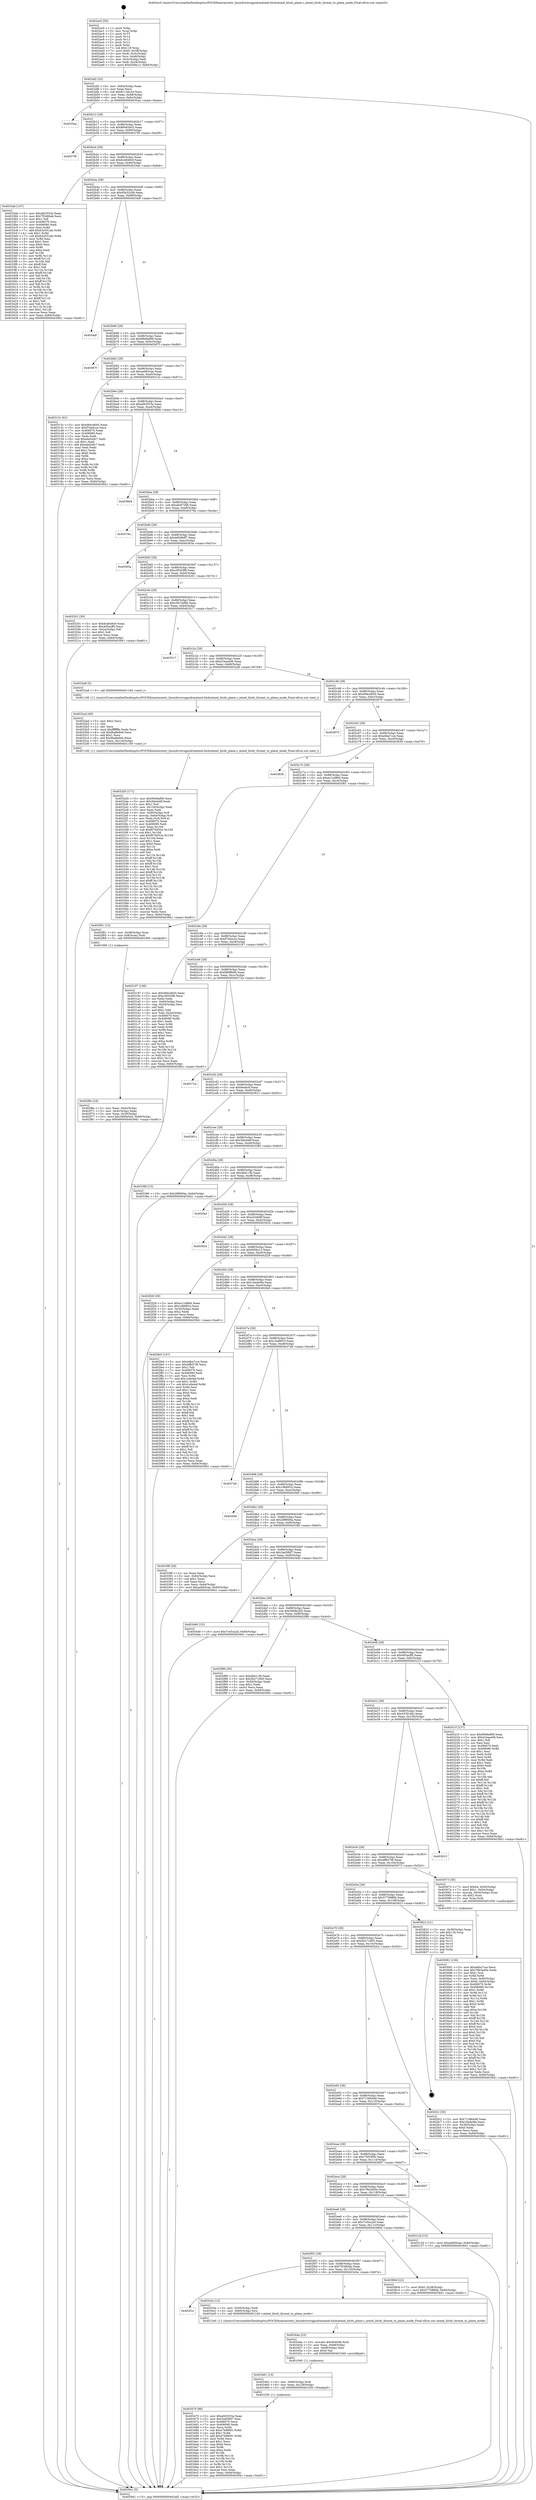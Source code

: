 digraph "0x402ac0" {
  label = "0x402ac0 (/mnt/c/Users/mathe/Desktop/tcc/POCII/binaries/extr_linuxdriversgpudrmatmel-hlcdcatmel_hlcdc_plane.c_atmel_hlcdc_format_to_plane_mode_Final-ollvm.out::main(0))"
  labelloc = "t"
  node[shape=record]

  Entry [label="",width=0.3,height=0.3,shape=circle,fillcolor=black,style=filled]
  "0x402af2" [label="{
     0x402af2 [32]\l
     | [instrs]\l
     &nbsp;&nbsp;0x402af2 \<+6\>: mov -0x84(%rbp),%eax\l
     &nbsp;&nbsp;0x402af8 \<+2\>: mov %eax,%ecx\l
     &nbsp;&nbsp;0x402afa \<+6\>: sub $0x8113dc20,%ecx\l
     &nbsp;&nbsp;0x402b00 \<+6\>: mov %eax,-0x88(%rbp)\l
     &nbsp;&nbsp;0x402b06 \<+6\>: mov %ecx,-0x8c(%rbp)\l
     &nbsp;&nbsp;0x402b0c \<+6\>: je 00000000004035aa \<main+0xaea\>\l
  }"]
  "0x4035aa" [label="{
     0x4035aa\l
  }", style=dashed]
  "0x402b12" [label="{
     0x402b12 [28]\l
     | [instrs]\l
     &nbsp;&nbsp;0x402b12 \<+5\>: jmp 0000000000402b17 \<main+0x57\>\l
     &nbsp;&nbsp;0x402b17 \<+6\>: mov -0x88(%rbp),%eax\l
     &nbsp;&nbsp;0x402b1d \<+5\>: sub $0x860626c5,%eax\l
     &nbsp;&nbsp;0x402b22 \<+6\>: mov %eax,-0x90(%rbp)\l
     &nbsp;&nbsp;0x402b28 \<+6\>: je 00000000004037f9 \<main+0xd39\>\l
  }"]
  Exit [label="",width=0.3,height=0.3,shape=circle,fillcolor=black,style=filled,peripheries=2]
  "0x4037f9" [label="{
     0x4037f9\l
  }", style=dashed]
  "0x402b2e" [label="{
     0x402b2e [28]\l
     | [instrs]\l
     &nbsp;&nbsp;0x402b2e \<+5\>: jmp 0000000000402b33 \<main+0x73\>\l
     &nbsp;&nbsp;0x402b33 \<+6\>: mov -0x88(%rbp),%eax\l
     &nbsp;&nbsp;0x402b39 \<+5\>: sub $0x8cd049c9,%eax\l
     &nbsp;&nbsp;0x402b3e \<+6\>: mov %eax,-0x94(%rbp)\l
     &nbsp;&nbsp;0x402b44 \<+6\>: je 00000000004033ab \<main+0x8eb\>\l
  }"]
  "0x403470" [label="{
     0x403470 [96]\l
     | [instrs]\l
     &nbsp;&nbsp;0x403470 \<+5\>: mov $0xaf43553a,%eax\l
     &nbsp;&nbsp;0x403475 \<+5\>: mov $0x3ad5f6f7,%esi\l
     &nbsp;&nbsp;0x40347a \<+7\>: mov 0x406070,%ecx\l
     &nbsp;&nbsp;0x403481 \<+7\>: mov 0x406080,%edx\l
     &nbsp;&nbsp;0x403488 \<+3\>: mov %ecx,%r8d\l
     &nbsp;&nbsp;0x40348b \<+7\>: sub $0xe7b890f1,%r8d\l
     &nbsp;&nbsp;0x403492 \<+4\>: sub $0x1,%r8d\l
     &nbsp;&nbsp;0x403496 \<+7\>: add $0xe7b890f1,%r8d\l
     &nbsp;&nbsp;0x40349d \<+4\>: imul %r8d,%ecx\l
     &nbsp;&nbsp;0x4034a1 \<+3\>: and $0x1,%ecx\l
     &nbsp;&nbsp;0x4034a4 \<+3\>: cmp $0x0,%ecx\l
     &nbsp;&nbsp;0x4034a7 \<+4\>: sete %r9b\l
     &nbsp;&nbsp;0x4034ab \<+3\>: cmp $0xa,%edx\l
     &nbsp;&nbsp;0x4034ae \<+4\>: setl %r10b\l
     &nbsp;&nbsp;0x4034b2 \<+3\>: mov %r9b,%r11b\l
     &nbsp;&nbsp;0x4034b5 \<+3\>: and %r10b,%r11b\l
     &nbsp;&nbsp;0x4034b8 \<+3\>: xor %r10b,%r9b\l
     &nbsp;&nbsp;0x4034bb \<+3\>: or %r9b,%r11b\l
     &nbsp;&nbsp;0x4034be \<+4\>: test $0x1,%r11b\l
     &nbsp;&nbsp;0x4034c2 \<+3\>: cmovne %esi,%eax\l
     &nbsp;&nbsp;0x4034c5 \<+6\>: mov %eax,-0x84(%rbp)\l
     &nbsp;&nbsp;0x4034cb \<+5\>: jmp 0000000000403941 \<main+0xe81\>\l
  }"]
  "0x4033ab" [label="{
     0x4033ab [147]\l
     | [instrs]\l
     &nbsp;&nbsp;0x4033ab \<+5\>: mov $0xaf43553a,%eax\l
     &nbsp;&nbsp;0x4033b0 \<+5\>: mov $0x7f2480ab,%ecx\l
     &nbsp;&nbsp;0x4033b5 \<+2\>: mov $0x1,%dl\l
     &nbsp;&nbsp;0x4033b7 \<+7\>: mov 0x406070,%esi\l
     &nbsp;&nbsp;0x4033be \<+7\>: mov 0x406080,%edi\l
     &nbsp;&nbsp;0x4033c5 \<+3\>: mov %esi,%r8d\l
     &nbsp;&nbsp;0x4033c8 \<+7\>: add $0xb3e551ab,%r8d\l
     &nbsp;&nbsp;0x4033cf \<+4\>: sub $0x1,%r8d\l
     &nbsp;&nbsp;0x4033d3 \<+7\>: sub $0xb3e551ab,%r8d\l
     &nbsp;&nbsp;0x4033da \<+4\>: imul %r8d,%esi\l
     &nbsp;&nbsp;0x4033de \<+3\>: and $0x1,%esi\l
     &nbsp;&nbsp;0x4033e1 \<+3\>: cmp $0x0,%esi\l
     &nbsp;&nbsp;0x4033e4 \<+4\>: sete %r9b\l
     &nbsp;&nbsp;0x4033e8 \<+3\>: cmp $0xa,%edi\l
     &nbsp;&nbsp;0x4033eb \<+4\>: setl %r10b\l
     &nbsp;&nbsp;0x4033ef \<+3\>: mov %r9b,%r11b\l
     &nbsp;&nbsp;0x4033f2 \<+4\>: xor $0xff,%r11b\l
     &nbsp;&nbsp;0x4033f6 \<+3\>: mov %r10b,%bl\l
     &nbsp;&nbsp;0x4033f9 \<+3\>: xor $0xff,%bl\l
     &nbsp;&nbsp;0x4033fc \<+3\>: xor $0x1,%dl\l
     &nbsp;&nbsp;0x4033ff \<+3\>: mov %r11b,%r14b\l
     &nbsp;&nbsp;0x403402 \<+4\>: and $0xff,%r14b\l
     &nbsp;&nbsp;0x403406 \<+3\>: and %dl,%r9b\l
     &nbsp;&nbsp;0x403409 \<+3\>: mov %bl,%r15b\l
     &nbsp;&nbsp;0x40340c \<+4\>: and $0xff,%r15b\l
     &nbsp;&nbsp;0x403410 \<+3\>: and %dl,%r10b\l
     &nbsp;&nbsp;0x403413 \<+3\>: or %r9b,%r14b\l
     &nbsp;&nbsp;0x403416 \<+3\>: or %r10b,%r15b\l
     &nbsp;&nbsp;0x403419 \<+3\>: xor %r15b,%r14b\l
     &nbsp;&nbsp;0x40341c \<+3\>: or %bl,%r11b\l
     &nbsp;&nbsp;0x40341f \<+4\>: xor $0xff,%r11b\l
     &nbsp;&nbsp;0x403423 \<+3\>: or $0x1,%dl\l
     &nbsp;&nbsp;0x403426 \<+3\>: and %dl,%r11b\l
     &nbsp;&nbsp;0x403429 \<+3\>: or %r11b,%r14b\l
     &nbsp;&nbsp;0x40342c \<+4\>: test $0x1,%r14b\l
     &nbsp;&nbsp;0x403430 \<+3\>: cmovne %ecx,%eax\l
     &nbsp;&nbsp;0x403433 \<+6\>: mov %eax,-0x84(%rbp)\l
     &nbsp;&nbsp;0x403439 \<+5\>: jmp 0000000000403941 \<main+0xe81\>\l
  }"]
  "0x402b4a" [label="{
     0x402b4a [28]\l
     | [instrs]\l
     &nbsp;&nbsp;0x402b4a \<+5\>: jmp 0000000000402b4f \<main+0x8f\>\l
     &nbsp;&nbsp;0x402b4f \<+6\>: mov -0x88(%rbp),%eax\l
     &nbsp;&nbsp;0x402b55 \<+5\>: sub $0x93b32c48,%eax\l
     &nbsp;&nbsp;0x402b5a \<+6\>: mov %eax,-0x98(%rbp)\l
     &nbsp;&nbsp;0x402b60 \<+6\>: je 00000000004034df \<main+0xa1f\>\l
  }"]
  "0x403461" [label="{
     0x403461 [15]\l
     | [instrs]\l
     &nbsp;&nbsp;0x403461 \<+4\>: mov -0x60(%rbp),%rdi\l
     &nbsp;&nbsp;0x403465 \<+6\>: mov %eax,-0x128(%rbp)\l
     &nbsp;&nbsp;0x40346b \<+5\>: call 0000000000401030 \<free@plt\>\l
     | [calls]\l
     &nbsp;&nbsp;0x401030 \{1\} (unknown)\l
  }"]
  "0x4034df" [label="{
     0x4034df\l
  }", style=dashed]
  "0x402b66" [label="{
     0x402b66 [28]\l
     | [instrs]\l
     &nbsp;&nbsp;0x402b66 \<+5\>: jmp 0000000000402b6b \<main+0xab\>\l
     &nbsp;&nbsp;0x402b6b \<+6\>: mov -0x88(%rbp),%eax\l
     &nbsp;&nbsp;0x402b71 \<+5\>: sub $0x9949af06,%eax\l
     &nbsp;&nbsp;0x402b76 \<+6\>: mov %eax,-0x9c(%rbp)\l
     &nbsp;&nbsp;0x402b7c \<+6\>: je 000000000040387f \<main+0xdbf\>\l
  }"]
  "0x40344a" [label="{
     0x40344a [23]\l
     | [instrs]\l
     &nbsp;&nbsp;0x40344a \<+10\>: movabs $0x4040d6,%rdi\l
     &nbsp;&nbsp;0x403454 \<+3\>: mov %eax,-0x68(%rbp)\l
     &nbsp;&nbsp;0x403457 \<+3\>: mov -0x68(%rbp),%esi\l
     &nbsp;&nbsp;0x40345a \<+2\>: mov $0x0,%al\l
     &nbsp;&nbsp;0x40345c \<+5\>: call 0000000000401040 \<printf@plt\>\l
     | [calls]\l
     &nbsp;&nbsp;0x401040 \{1\} (unknown)\l
  }"]
  "0x40387f" [label="{
     0x40387f\l
  }", style=dashed]
  "0x402b82" [label="{
     0x402b82 [28]\l
     | [instrs]\l
     &nbsp;&nbsp;0x402b82 \<+5\>: jmp 0000000000402b87 \<main+0xc7\>\l
     &nbsp;&nbsp;0x402b87 \<+6\>: mov -0x88(%rbp),%eax\l
     &nbsp;&nbsp;0x402b8d \<+5\>: sub $0xae683cae,%eax\l
     &nbsp;&nbsp;0x402b92 \<+6\>: mov %eax,-0xa0(%rbp)\l
     &nbsp;&nbsp;0x402b98 \<+6\>: je 000000000040313c \<main+0x67c\>\l
  }"]
  "0x402f1e" [label="{
     0x402f1e\l
  }", style=dashed]
  "0x40313c" [label="{
     0x40313c [91]\l
     | [instrs]\l
     &nbsp;&nbsp;0x40313c \<+5\>: mov $0xd94cd645,%eax\l
     &nbsp;&nbsp;0x403141 \<+5\>: mov $0xf7eb4cce,%ecx\l
     &nbsp;&nbsp;0x403146 \<+7\>: mov 0x406070,%edx\l
     &nbsp;&nbsp;0x40314d \<+7\>: mov 0x406080,%esi\l
     &nbsp;&nbsp;0x403154 \<+2\>: mov %edx,%edi\l
     &nbsp;&nbsp;0x403156 \<+6\>: sub $0xebd2efc7,%edi\l
     &nbsp;&nbsp;0x40315c \<+3\>: sub $0x1,%edi\l
     &nbsp;&nbsp;0x40315f \<+6\>: add $0xebd2efc7,%edi\l
     &nbsp;&nbsp;0x403165 \<+3\>: imul %edi,%edx\l
     &nbsp;&nbsp;0x403168 \<+3\>: and $0x1,%edx\l
     &nbsp;&nbsp;0x40316b \<+3\>: cmp $0x0,%edx\l
     &nbsp;&nbsp;0x40316e \<+4\>: sete %r8b\l
     &nbsp;&nbsp;0x403172 \<+3\>: cmp $0xa,%esi\l
     &nbsp;&nbsp;0x403175 \<+4\>: setl %r9b\l
     &nbsp;&nbsp;0x403179 \<+3\>: mov %r8b,%r10b\l
     &nbsp;&nbsp;0x40317c \<+3\>: and %r9b,%r10b\l
     &nbsp;&nbsp;0x40317f \<+3\>: xor %r9b,%r8b\l
     &nbsp;&nbsp;0x403182 \<+3\>: or %r8b,%r10b\l
     &nbsp;&nbsp;0x403185 \<+4\>: test $0x1,%r10b\l
     &nbsp;&nbsp;0x403189 \<+3\>: cmovne %ecx,%eax\l
     &nbsp;&nbsp;0x40318c \<+6\>: mov %eax,-0x84(%rbp)\l
     &nbsp;&nbsp;0x403192 \<+5\>: jmp 0000000000403941 \<main+0xe81\>\l
  }"]
  "0x402b9e" [label="{
     0x402b9e [28]\l
     | [instrs]\l
     &nbsp;&nbsp;0x402b9e \<+5\>: jmp 0000000000402ba3 \<main+0xe3\>\l
     &nbsp;&nbsp;0x402ba3 \<+6\>: mov -0x88(%rbp),%eax\l
     &nbsp;&nbsp;0x402ba9 \<+5\>: sub $0xaf43553a,%eax\l
     &nbsp;&nbsp;0x402bae \<+6\>: mov %eax,-0xa4(%rbp)\l
     &nbsp;&nbsp;0x402bb4 \<+6\>: je 00000000004038d4 \<main+0xe14\>\l
  }"]
  "0x40343e" [label="{
     0x40343e [12]\l
     | [instrs]\l
     &nbsp;&nbsp;0x40343e \<+3\>: mov -0x50(%rbp),%edi\l
     &nbsp;&nbsp;0x403441 \<+4\>: mov -0x60(%rbp),%rsi\l
     &nbsp;&nbsp;0x403445 \<+5\>: call 0000000000401240 \<atmel_hlcdc_format_to_plane_mode\>\l
     | [calls]\l
     &nbsp;&nbsp;0x401240 \{1\} (/mnt/c/Users/mathe/Desktop/tcc/POCII/binaries/extr_linuxdriversgpudrmatmel-hlcdcatmel_hlcdc_plane.c_atmel_hlcdc_format_to_plane_mode_Final-ollvm.out::atmel_hlcdc_format_to_plane_mode)\l
  }"]
  "0x4038d4" [label="{
     0x4038d4\l
  }", style=dashed]
  "0x402bba" [label="{
     0x402bba [28]\l
     | [instrs]\l
     &nbsp;&nbsp;0x402bba \<+5\>: jmp 0000000000402bbf \<main+0xff\>\l
     &nbsp;&nbsp;0x402bbf \<+6\>: mov -0x88(%rbp),%eax\l
     &nbsp;&nbsp;0x402bc5 \<+5\>: sub $0xafc87268,%eax\l
     &nbsp;&nbsp;0x402bca \<+6\>: mov %eax,-0xa8(%rbp)\l
     &nbsp;&nbsp;0x402bd0 \<+6\>: je 000000000040379a \<main+0xcda\>\l
  }"]
  "0x402f02" [label="{
     0x402f02 [28]\l
     | [instrs]\l
     &nbsp;&nbsp;0x402f02 \<+5\>: jmp 0000000000402f07 \<main+0x447\>\l
     &nbsp;&nbsp;0x402f07 \<+6\>: mov -0x88(%rbp),%eax\l
     &nbsp;&nbsp;0x402f0d \<+5\>: sub $0x7f2480ab,%eax\l
     &nbsp;&nbsp;0x402f12 \<+6\>: mov %eax,-0x120(%rbp)\l
     &nbsp;&nbsp;0x402f18 \<+6\>: je 000000000040343e \<main+0x97e\>\l
  }"]
  "0x40379a" [label="{
     0x40379a\l
  }", style=dashed]
  "0x402bd6" [label="{
     0x402bd6 [28]\l
     | [instrs]\l
     &nbsp;&nbsp;0x402bd6 \<+5\>: jmp 0000000000402bdb \<main+0x11b\>\l
     &nbsp;&nbsp;0x402bdb \<+6\>: mov -0x88(%rbp),%eax\l
     &nbsp;&nbsp;0x402be1 \<+5\>: sub $0xb6008df7,%eax\l
     &nbsp;&nbsp;0x402be6 \<+6\>: mov %eax,-0xac(%rbp)\l
     &nbsp;&nbsp;0x402bec \<+6\>: je 000000000040363a \<main+0xb7a\>\l
  }"]
  "0x40380d" [label="{
     0x40380d [22]\l
     | [instrs]\l
     &nbsp;&nbsp;0x40380d \<+7\>: movl $0x0,-0x38(%rbp)\l
     &nbsp;&nbsp;0x403814 \<+10\>: movl $0x5770880b,-0x84(%rbp)\l
     &nbsp;&nbsp;0x40381e \<+5\>: jmp 0000000000403941 \<main+0xe81\>\l
  }"]
  "0x40363a" [label="{
     0x40363a\l
  }", style=dashed]
  "0x402bf2" [label="{
     0x402bf2 [28]\l
     | [instrs]\l
     &nbsp;&nbsp;0x402bf2 \<+5\>: jmp 0000000000402bf7 \<main+0x137\>\l
     &nbsp;&nbsp;0x402bf7 \<+6\>: mov -0x88(%rbp),%eax\l
     &nbsp;&nbsp;0x402bfd \<+5\>: sub $0xc0f203f8,%eax\l
     &nbsp;&nbsp;0x402c02 \<+6\>: mov %eax,-0xb0(%rbp)\l
     &nbsp;&nbsp;0x402c08 \<+6\>: je 0000000000403201 \<main+0x741\>\l
  }"]
  "0x4032d5" [label="{
     0x4032d5 [171]\l
     | [instrs]\l
     &nbsp;&nbsp;0x4032d5 \<+5\>: mov $0x9949af06,%ecx\l
     &nbsp;&nbsp;0x4032da \<+5\>: mov $0x3bb446f,%edx\l
     &nbsp;&nbsp;0x4032df \<+3\>: mov $0x1,%sil\l
     &nbsp;&nbsp;0x4032e2 \<+6\>: mov -0x124(%rbp),%edi\l
     &nbsp;&nbsp;0x4032e8 \<+3\>: imul %eax,%edi\l
     &nbsp;&nbsp;0x4032eb \<+4\>: mov -0x60(%rbp),%r8\l
     &nbsp;&nbsp;0x4032ef \<+4\>: movslq -0x64(%rbp),%r9\l
     &nbsp;&nbsp;0x4032f3 \<+4\>: mov %edi,(%r8,%r9,4)\l
     &nbsp;&nbsp;0x4032f7 \<+7\>: mov 0x406070,%eax\l
     &nbsp;&nbsp;0x4032fe \<+7\>: mov 0x406080,%edi\l
     &nbsp;&nbsp;0x403305 \<+3\>: mov %eax,%r10d\l
     &nbsp;&nbsp;0x403308 \<+7\>: sub $0xf076452e,%r10d\l
     &nbsp;&nbsp;0x40330f \<+4\>: sub $0x1,%r10d\l
     &nbsp;&nbsp;0x403313 \<+7\>: add $0xf076452e,%r10d\l
     &nbsp;&nbsp;0x40331a \<+4\>: imul %r10d,%eax\l
     &nbsp;&nbsp;0x40331e \<+3\>: and $0x1,%eax\l
     &nbsp;&nbsp;0x403321 \<+3\>: cmp $0x0,%eax\l
     &nbsp;&nbsp;0x403324 \<+4\>: sete %r11b\l
     &nbsp;&nbsp;0x403328 \<+3\>: cmp $0xa,%edi\l
     &nbsp;&nbsp;0x40332b \<+3\>: setl %bl\l
     &nbsp;&nbsp;0x40332e \<+3\>: mov %r11b,%r14b\l
     &nbsp;&nbsp;0x403331 \<+4\>: xor $0xff,%r14b\l
     &nbsp;&nbsp;0x403335 \<+3\>: mov %bl,%r15b\l
     &nbsp;&nbsp;0x403338 \<+4\>: xor $0xff,%r15b\l
     &nbsp;&nbsp;0x40333c \<+4\>: xor $0x1,%sil\l
     &nbsp;&nbsp;0x403340 \<+3\>: mov %r14b,%r12b\l
     &nbsp;&nbsp;0x403343 \<+4\>: and $0xff,%r12b\l
     &nbsp;&nbsp;0x403347 \<+3\>: and %sil,%r11b\l
     &nbsp;&nbsp;0x40334a \<+3\>: mov %r15b,%r13b\l
     &nbsp;&nbsp;0x40334d \<+4\>: and $0xff,%r13b\l
     &nbsp;&nbsp;0x403351 \<+3\>: and %sil,%bl\l
     &nbsp;&nbsp;0x403354 \<+3\>: or %r11b,%r12b\l
     &nbsp;&nbsp;0x403357 \<+3\>: or %bl,%r13b\l
     &nbsp;&nbsp;0x40335a \<+3\>: xor %r13b,%r12b\l
     &nbsp;&nbsp;0x40335d \<+3\>: or %r15b,%r14b\l
     &nbsp;&nbsp;0x403360 \<+4\>: xor $0xff,%r14b\l
     &nbsp;&nbsp;0x403364 \<+4\>: or $0x1,%sil\l
     &nbsp;&nbsp;0x403368 \<+3\>: and %sil,%r14b\l
     &nbsp;&nbsp;0x40336b \<+3\>: or %r14b,%r12b\l
     &nbsp;&nbsp;0x40336e \<+4\>: test $0x1,%r12b\l
     &nbsp;&nbsp;0x403372 \<+3\>: cmovne %edx,%ecx\l
     &nbsp;&nbsp;0x403375 \<+6\>: mov %ecx,-0x84(%rbp)\l
     &nbsp;&nbsp;0x40337b \<+5\>: jmp 0000000000403941 \<main+0xe81\>\l
  }"]
  "0x403201" [label="{
     0x403201 [30]\l
     | [instrs]\l
     &nbsp;&nbsp;0x403201 \<+5\>: mov $0x8cd049c9,%eax\l
     &nbsp;&nbsp;0x403206 \<+5\>: mov $0x405acff5,%ecx\l
     &nbsp;&nbsp;0x40320b \<+3\>: mov -0x2a(%rbp),%dl\l
     &nbsp;&nbsp;0x40320e \<+3\>: test $0x1,%dl\l
     &nbsp;&nbsp;0x403211 \<+3\>: cmovne %ecx,%eax\l
     &nbsp;&nbsp;0x403214 \<+6\>: mov %eax,-0x84(%rbp)\l
     &nbsp;&nbsp;0x40321a \<+5\>: jmp 0000000000403941 \<main+0xe81\>\l
  }"]
  "0x402c0e" [label="{
     0x402c0e [28]\l
     | [instrs]\l
     &nbsp;&nbsp;0x402c0e \<+5\>: jmp 0000000000402c13 \<main+0x153\>\l
     &nbsp;&nbsp;0x402c13 \<+6\>: mov -0x88(%rbp),%eax\l
     &nbsp;&nbsp;0x402c19 \<+5\>: sub $0xc5b7dd6b,%eax\l
     &nbsp;&nbsp;0x402c1e \<+6\>: mov %eax,-0xb4(%rbp)\l
     &nbsp;&nbsp;0x402c24 \<+6\>: je 0000000000403517 \<main+0xa57\>\l
  }"]
  "0x4032ad" [label="{
     0x4032ad [40]\l
     | [instrs]\l
     &nbsp;&nbsp;0x4032ad \<+5\>: mov $0x2,%ecx\l
     &nbsp;&nbsp;0x4032b2 \<+1\>: cltd\l
     &nbsp;&nbsp;0x4032b3 \<+2\>: idiv %ecx\l
     &nbsp;&nbsp;0x4032b5 \<+6\>: imul $0xfffffffe,%edx,%ecx\l
     &nbsp;&nbsp;0x4032bb \<+6\>: sub $0xfba8e846,%ecx\l
     &nbsp;&nbsp;0x4032c1 \<+3\>: add $0x1,%ecx\l
     &nbsp;&nbsp;0x4032c4 \<+6\>: add $0xfba8e846,%ecx\l
     &nbsp;&nbsp;0x4032ca \<+6\>: mov %ecx,-0x124(%rbp)\l
     &nbsp;&nbsp;0x4032d0 \<+5\>: call 0000000000401160 \<next_i\>\l
     | [calls]\l
     &nbsp;&nbsp;0x401160 \{1\} (/mnt/c/Users/mathe/Desktop/tcc/POCII/binaries/extr_linuxdriversgpudrmatmel-hlcdcatmel_hlcdc_plane.c_atmel_hlcdc_format_to_plane_mode_Final-ollvm.out::next_i)\l
  }"]
  "0x403517" [label="{
     0x403517\l
  }", style=dashed]
  "0x402c2a" [label="{
     0x402c2a [28]\l
     | [instrs]\l
     &nbsp;&nbsp;0x402c2a \<+5\>: jmp 0000000000402c2f \<main+0x16f\>\l
     &nbsp;&nbsp;0x402c2f \<+6\>: mov -0x88(%rbp),%eax\l
     &nbsp;&nbsp;0x402c35 \<+5\>: sub $0xd1baee06,%eax\l
     &nbsp;&nbsp;0x402c3a \<+6\>: mov %eax,-0xb8(%rbp)\l
     &nbsp;&nbsp;0x402c40 \<+6\>: je 00000000004032a8 \<main+0x7e8\>\l
  }"]
  "0x402ee6" [label="{
     0x402ee6 [28]\l
     | [instrs]\l
     &nbsp;&nbsp;0x402ee6 \<+5\>: jmp 0000000000402eeb \<main+0x42b\>\l
     &nbsp;&nbsp;0x402eeb \<+6\>: mov -0x88(%rbp),%eax\l
     &nbsp;&nbsp;0x402ef1 \<+5\>: sub $0x7c45ca2d,%eax\l
     &nbsp;&nbsp;0x402ef6 \<+6\>: mov %eax,-0x11c(%rbp)\l
     &nbsp;&nbsp;0x402efc \<+6\>: je 000000000040380d \<main+0xd4d\>\l
  }"]
  "0x4032a8" [label="{
     0x4032a8 [5]\l
     | [instrs]\l
     &nbsp;&nbsp;0x4032a8 \<+5\>: call 0000000000401160 \<next_i\>\l
     | [calls]\l
     &nbsp;&nbsp;0x401160 \{1\} (/mnt/c/Users/mathe/Desktop/tcc/POCII/binaries/extr_linuxdriversgpudrmatmel-hlcdcatmel_hlcdc_plane.c_atmel_hlcdc_format_to_plane_mode_Final-ollvm.out::next_i)\l
  }"]
  "0x402c46" [label="{
     0x402c46 [28]\l
     | [instrs]\l
     &nbsp;&nbsp;0x402c46 \<+5\>: jmp 0000000000402c4b \<main+0x18b\>\l
     &nbsp;&nbsp;0x402c4b \<+6\>: mov -0x88(%rbp),%eax\l
     &nbsp;&nbsp;0x402c51 \<+5\>: sub $0xd94cd645,%eax\l
     &nbsp;&nbsp;0x402c56 \<+6\>: mov %eax,-0xbc(%rbp)\l
     &nbsp;&nbsp;0x402c5c \<+6\>: je 0000000000403870 \<main+0xdb0\>\l
  }"]
  "0x40312d" [label="{
     0x40312d [15]\l
     | [instrs]\l
     &nbsp;&nbsp;0x40312d \<+10\>: movl $0xae683cae,-0x84(%rbp)\l
     &nbsp;&nbsp;0x403137 \<+5\>: jmp 0000000000403941 \<main+0xe81\>\l
  }"]
  "0x403870" [label="{
     0x403870\l
  }", style=dashed]
  "0x402c62" [label="{
     0x402c62 [28]\l
     | [instrs]\l
     &nbsp;&nbsp;0x402c62 \<+5\>: jmp 0000000000402c67 \<main+0x1a7\>\l
     &nbsp;&nbsp;0x402c67 \<+6\>: mov -0x88(%rbp),%eax\l
     &nbsp;&nbsp;0x402c6d \<+5\>: sub $0xe6ba7cce,%eax\l
     &nbsp;&nbsp;0x402c72 \<+6\>: mov %eax,-0xc0(%rbp)\l
     &nbsp;&nbsp;0x402c78 \<+6\>: je 0000000000403838 \<main+0xd78\>\l
  }"]
  "0x402eca" [label="{
     0x402eca [28]\l
     | [instrs]\l
     &nbsp;&nbsp;0x402eca \<+5\>: jmp 0000000000402ecf \<main+0x40f\>\l
     &nbsp;&nbsp;0x402ecf \<+6\>: mov -0x88(%rbp),%eax\l
     &nbsp;&nbsp;0x402ed5 \<+5\>: sub $0x79b3ed5e,%eax\l
     &nbsp;&nbsp;0x402eda \<+6\>: mov %eax,-0x118(%rbp)\l
     &nbsp;&nbsp;0x402ee0 \<+6\>: je 000000000040312d \<main+0x66d\>\l
  }"]
  "0x403838" [label="{
     0x403838\l
  }", style=dashed]
  "0x402c7e" [label="{
     0x402c7e [28]\l
     | [instrs]\l
     &nbsp;&nbsp;0x402c7e \<+5\>: jmp 0000000000402c83 \<main+0x1c3\>\l
     &nbsp;&nbsp;0x402c83 \<+6\>: mov -0x88(%rbp),%eax\l
     &nbsp;&nbsp;0x402c89 \<+5\>: sub $0xec1cd864,%eax\l
     &nbsp;&nbsp;0x402c8e \<+6\>: mov %eax,-0xc4(%rbp)\l
     &nbsp;&nbsp;0x402c94 \<+6\>: je 0000000000402f61 \<main+0x4a1\>\l
  }"]
  "0x403697" [label="{
     0x403697\l
  }", style=dashed]
  "0x402f61" [label="{
     0x402f61 [13]\l
     | [instrs]\l
     &nbsp;&nbsp;0x402f61 \<+4\>: mov -0x48(%rbp),%rax\l
     &nbsp;&nbsp;0x402f65 \<+4\>: mov 0x8(%rax),%rdi\l
     &nbsp;&nbsp;0x402f69 \<+5\>: call 0000000000401060 \<atoi@plt\>\l
     | [calls]\l
     &nbsp;&nbsp;0x401060 \{1\} (unknown)\l
  }"]
  "0x402c9a" [label="{
     0x402c9a [28]\l
     | [instrs]\l
     &nbsp;&nbsp;0x402c9a \<+5\>: jmp 0000000000402c9f \<main+0x1df\>\l
     &nbsp;&nbsp;0x402c9f \<+6\>: mov -0x88(%rbp),%eax\l
     &nbsp;&nbsp;0x402ca5 \<+5\>: sub $0xf7eb4cce,%eax\l
     &nbsp;&nbsp;0x402caa \<+6\>: mov %eax,-0xc8(%rbp)\l
     &nbsp;&nbsp;0x402cb0 \<+6\>: je 0000000000403197 \<main+0x6d7\>\l
  }"]
  "0x402eae" [label="{
     0x402eae [28]\l
     | [instrs]\l
     &nbsp;&nbsp;0x402eae \<+5\>: jmp 0000000000402eb3 \<main+0x3f3\>\l
     &nbsp;&nbsp;0x402eb3 \<+6\>: mov -0x88(%rbp),%eax\l
     &nbsp;&nbsp;0x402eb9 \<+5\>: sub $0x75f53f56,%eax\l
     &nbsp;&nbsp;0x402ebe \<+6\>: mov %eax,-0x114(%rbp)\l
     &nbsp;&nbsp;0x402ec4 \<+6\>: je 0000000000403697 \<main+0xbd7\>\l
  }"]
  "0x403197" [label="{
     0x403197 [106]\l
     | [instrs]\l
     &nbsp;&nbsp;0x403197 \<+5\>: mov $0xd94cd645,%eax\l
     &nbsp;&nbsp;0x40319c \<+5\>: mov $0xc0f203f8,%ecx\l
     &nbsp;&nbsp;0x4031a1 \<+2\>: xor %edx,%edx\l
     &nbsp;&nbsp;0x4031a3 \<+3\>: mov -0x64(%rbp),%esi\l
     &nbsp;&nbsp;0x4031a6 \<+3\>: cmp -0x54(%rbp),%esi\l
     &nbsp;&nbsp;0x4031a9 \<+4\>: setl %dil\l
     &nbsp;&nbsp;0x4031ad \<+4\>: and $0x1,%dil\l
     &nbsp;&nbsp;0x4031b1 \<+4\>: mov %dil,-0x2a(%rbp)\l
     &nbsp;&nbsp;0x4031b5 \<+7\>: mov 0x406070,%esi\l
     &nbsp;&nbsp;0x4031bc \<+8\>: mov 0x406080,%r8d\l
     &nbsp;&nbsp;0x4031c4 \<+3\>: sub $0x1,%edx\l
     &nbsp;&nbsp;0x4031c7 \<+3\>: mov %esi,%r9d\l
     &nbsp;&nbsp;0x4031ca \<+3\>: add %edx,%r9d\l
     &nbsp;&nbsp;0x4031cd \<+4\>: imul %r9d,%esi\l
     &nbsp;&nbsp;0x4031d1 \<+3\>: and $0x1,%esi\l
     &nbsp;&nbsp;0x4031d4 \<+3\>: cmp $0x0,%esi\l
     &nbsp;&nbsp;0x4031d7 \<+4\>: sete %dil\l
     &nbsp;&nbsp;0x4031db \<+4\>: cmp $0xa,%r8d\l
     &nbsp;&nbsp;0x4031df \<+4\>: setl %r10b\l
     &nbsp;&nbsp;0x4031e3 \<+3\>: mov %dil,%r11b\l
     &nbsp;&nbsp;0x4031e6 \<+3\>: and %r10b,%r11b\l
     &nbsp;&nbsp;0x4031e9 \<+3\>: xor %r10b,%dil\l
     &nbsp;&nbsp;0x4031ec \<+3\>: or %dil,%r11b\l
     &nbsp;&nbsp;0x4031ef \<+4\>: test $0x1,%r11b\l
     &nbsp;&nbsp;0x4031f3 \<+3\>: cmovne %ecx,%eax\l
     &nbsp;&nbsp;0x4031f6 \<+6\>: mov %eax,-0x84(%rbp)\l
     &nbsp;&nbsp;0x4031fc \<+5\>: jmp 0000000000403941 \<main+0xe81\>\l
  }"]
  "0x402cb6" [label="{
     0x402cb6 [28]\l
     | [instrs]\l
     &nbsp;&nbsp;0x402cb6 \<+5\>: jmp 0000000000402cbb \<main+0x1fb\>\l
     &nbsp;&nbsp;0x402cbb \<+6\>: mov -0x88(%rbp),%eax\l
     &nbsp;&nbsp;0x402cc1 \<+5\>: sub $0xfdbf8b84,%eax\l
     &nbsp;&nbsp;0x402cc6 \<+6\>: mov %eax,-0xcc(%rbp)\l
     &nbsp;&nbsp;0x402ccc \<+6\>: je 000000000040372a \<main+0xc6a\>\l
  }"]
  "0x4037ea" [label="{
     0x4037ea\l
  }", style=dashed]
  "0x40372a" [label="{
     0x40372a\l
  }", style=dashed]
  "0x402cd2" [label="{
     0x402cd2 [28]\l
     | [instrs]\l
     &nbsp;&nbsp;0x402cd2 \<+5\>: jmp 0000000000402cd7 \<main+0x217\>\l
     &nbsp;&nbsp;0x402cd7 \<+6\>: mov -0x88(%rbp),%eax\l
     &nbsp;&nbsp;0x402cdd \<+5\>: sub $0x9aebc8,%eax\l
     &nbsp;&nbsp;0x402ce2 \<+6\>: mov %eax,-0xd0(%rbp)\l
     &nbsp;&nbsp;0x402ce8 \<+6\>: je 000000000040361c \<main+0xb5c\>\l
  }"]
  "0x403091" [label="{
     0x403091 [156]\l
     | [instrs]\l
     &nbsp;&nbsp;0x403091 \<+5\>: mov $0xe6ba7cce,%ecx\l
     &nbsp;&nbsp;0x403096 \<+5\>: mov $0x79b3ed5e,%edx\l
     &nbsp;&nbsp;0x40309b \<+3\>: mov $0x1,%sil\l
     &nbsp;&nbsp;0x40309e \<+3\>: xor %r8d,%r8d\l
     &nbsp;&nbsp;0x4030a1 \<+4\>: mov %rax,-0x60(%rbp)\l
     &nbsp;&nbsp;0x4030a5 \<+7\>: movl $0x0,-0x64(%rbp)\l
     &nbsp;&nbsp;0x4030ac \<+8\>: mov 0x406070,%r9d\l
     &nbsp;&nbsp;0x4030b4 \<+8\>: mov 0x406080,%r10d\l
     &nbsp;&nbsp;0x4030bc \<+4\>: sub $0x1,%r8d\l
     &nbsp;&nbsp;0x4030c0 \<+3\>: mov %r9d,%r11d\l
     &nbsp;&nbsp;0x4030c3 \<+3\>: add %r8d,%r11d\l
     &nbsp;&nbsp;0x4030c6 \<+4\>: imul %r11d,%r9d\l
     &nbsp;&nbsp;0x4030ca \<+4\>: and $0x1,%r9d\l
     &nbsp;&nbsp;0x4030ce \<+4\>: cmp $0x0,%r9d\l
     &nbsp;&nbsp;0x4030d2 \<+3\>: sete %bl\l
     &nbsp;&nbsp;0x4030d5 \<+4\>: cmp $0xa,%r10d\l
     &nbsp;&nbsp;0x4030d9 \<+4\>: setl %r14b\l
     &nbsp;&nbsp;0x4030dd \<+3\>: mov %bl,%r15b\l
     &nbsp;&nbsp;0x4030e0 \<+4\>: xor $0xff,%r15b\l
     &nbsp;&nbsp;0x4030e4 \<+3\>: mov %r14b,%r12b\l
     &nbsp;&nbsp;0x4030e7 \<+4\>: xor $0xff,%r12b\l
     &nbsp;&nbsp;0x4030eb \<+4\>: xor $0x0,%sil\l
     &nbsp;&nbsp;0x4030ef \<+3\>: mov %r15b,%r13b\l
     &nbsp;&nbsp;0x4030f2 \<+4\>: and $0x0,%r13b\l
     &nbsp;&nbsp;0x4030f6 \<+3\>: and %sil,%bl\l
     &nbsp;&nbsp;0x4030f9 \<+3\>: mov %r12b,%al\l
     &nbsp;&nbsp;0x4030fc \<+2\>: and $0x0,%al\l
     &nbsp;&nbsp;0x4030fe \<+3\>: and %sil,%r14b\l
     &nbsp;&nbsp;0x403101 \<+3\>: or %bl,%r13b\l
     &nbsp;&nbsp;0x403104 \<+3\>: or %r14b,%al\l
     &nbsp;&nbsp;0x403107 \<+3\>: xor %al,%r13b\l
     &nbsp;&nbsp;0x40310a \<+3\>: or %r12b,%r15b\l
     &nbsp;&nbsp;0x40310d \<+4\>: xor $0xff,%r15b\l
     &nbsp;&nbsp;0x403111 \<+4\>: or $0x0,%sil\l
     &nbsp;&nbsp;0x403115 \<+3\>: and %sil,%r15b\l
     &nbsp;&nbsp;0x403118 \<+3\>: or %r15b,%r13b\l
     &nbsp;&nbsp;0x40311b \<+4\>: test $0x1,%r13b\l
     &nbsp;&nbsp;0x40311f \<+3\>: cmovne %edx,%ecx\l
     &nbsp;&nbsp;0x403122 \<+6\>: mov %ecx,-0x84(%rbp)\l
     &nbsp;&nbsp;0x403128 \<+5\>: jmp 0000000000403941 \<main+0xe81\>\l
  }"]
  "0x40361c" [label="{
     0x40361c\l
  }", style=dashed]
  "0x402cee" [label="{
     0x402cee [28]\l
     | [instrs]\l
     &nbsp;&nbsp;0x402cee \<+5\>: jmp 0000000000402cf3 \<main+0x233\>\l
     &nbsp;&nbsp;0x402cf3 \<+6\>: mov -0x88(%rbp),%eax\l
     &nbsp;&nbsp;0x402cf9 \<+5\>: sub $0x3bb446f,%eax\l
     &nbsp;&nbsp;0x402cfe \<+6\>: mov %eax,-0xd4(%rbp)\l
     &nbsp;&nbsp;0x402d04 \<+6\>: je 0000000000403380 \<main+0x8c0\>\l
  }"]
  "0x402e92" [label="{
     0x402e92 [28]\l
     | [instrs]\l
     &nbsp;&nbsp;0x402e92 \<+5\>: jmp 0000000000402e97 \<main+0x3d7\>\l
     &nbsp;&nbsp;0x402e97 \<+6\>: mov -0x88(%rbp),%eax\l
     &nbsp;&nbsp;0x402e9d \<+5\>: sub $0x71366446,%eax\l
     &nbsp;&nbsp;0x402ea2 \<+6\>: mov %eax,-0x110(%rbp)\l
     &nbsp;&nbsp;0x402ea8 \<+6\>: je 00000000004037ea \<main+0xd2a\>\l
  }"]
  "0x403380" [label="{
     0x403380 [15]\l
     | [instrs]\l
     &nbsp;&nbsp;0x403380 \<+10\>: movl $0x28f66f4a,-0x84(%rbp)\l
     &nbsp;&nbsp;0x40338a \<+5\>: jmp 0000000000403941 \<main+0xe81\>\l
  }"]
  "0x402d0a" [label="{
     0x402d0a [28]\l
     | [instrs]\l
     &nbsp;&nbsp;0x402d0a \<+5\>: jmp 0000000000402d0f \<main+0x24f\>\l
     &nbsp;&nbsp;0x402d0f \<+6\>: mov -0x88(%rbp),%eax\l
     &nbsp;&nbsp;0x402d15 \<+5\>: sub $0x4b611fb,%eax\l
     &nbsp;&nbsp;0x402d1a \<+6\>: mov %eax,-0xd8(%rbp)\l
     &nbsp;&nbsp;0x402d20 \<+6\>: je 0000000000402fa4 \<main+0x4e4\>\l
  }"]
  "0x402fc2" [label="{
     0x402fc2 [30]\l
     | [instrs]\l
     &nbsp;&nbsp;0x402fc2 \<+5\>: mov $0x71366446,%eax\l
     &nbsp;&nbsp;0x402fc7 \<+5\>: mov $0x16a4e0fa,%ecx\l
     &nbsp;&nbsp;0x402fcc \<+3\>: mov -0x30(%rbp),%edx\l
     &nbsp;&nbsp;0x402fcf \<+3\>: cmp $0x0,%edx\l
     &nbsp;&nbsp;0x402fd2 \<+3\>: cmove %ecx,%eax\l
     &nbsp;&nbsp;0x402fd5 \<+6\>: mov %eax,-0x84(%rbp)\l
     &nbsp;&nbsp;0x402fdb \<+5\>: jmp 0000000000403941 \<main+0xe81\>\l
  }"]
  "0x402fa4" [label="{
     0x402fa4\l
  }", style=dashed]
  "0x402d26" [label="{
     0x402d26 [28]\l
     | [instrs]\l
     &nbsp;&nbsp;0x402d26 \<+5\>: jmp 0000000000402d2b \<main+0x26b\>\l
     &nbsp;&nbsp;0x402d2b \<+6\>: mov -0x88(%rbp),%eax\l
     &nbsp;&nbsp;0x402d31 \<+5\>: sub $0xa52db9f,%eax\l
     &nbsp;&nbsp;0x402d36 \<+6\>: mov %eax,-0xdc(%rbp)\l
     &nbsp;&nbsp;0x402d3c \<+6\>: je 0000000000403924 \<main+0xe64\>\l
  }"]
  "0x402e76" [label="{
     0x402e76 [28]\l
     | [instrs]\l
     &nbsp;&nbsp;0x402e76 \<+5\>: jmp 0000000000402e7b \<main+0x3bb\>\l
     &nbsp;&nbsp;0x402e7b \<+6\>: mov -0x88(%rbp),%eax\l
     &nbsp;&nbsp;0x402e81 \<+5\>: sub $0x5b271805,%eax\l
     &nbsp;&nbsp;0x402e86 \<+6\>: mov %eax,-0x10c(%rbp)\l
     &nbsp;&nbsp;0x402e8c \<+6\>: je 0000000000402fc2 \<main+0x502\>\l
  }"]
  "0x403924" [label="{
     0x403924\l
  }", style=dashed]
  "0x402d42" [label="{
     0x402d42 [28]\l
     | [instrs]\l
     &nbsp;&nbsp;0x402d42 \<+5\>: jmp 0000000000402d47 \<main+0x287\>\l
     &nbsp;&nbsp;0x402d47 \<+6\>: mov -0x88(%rbp),%eax\l
     &nbsp;&nbsp;0x402d4d \<+5\>: sub $0xf458a13,%eax\l
     &nbsp;&nbsp;0x402d52 \<+6\>: mov %eax,-0xe0(%rbp)\l
     &nbsp;&nbsp;0x402d58 \<+6\>: je 0000000000402f28 \<main+0x468\>\l
  }"]
  "0x403823" [label="{
     0x403823 [21]\l
     | [instrs]\l
     &nbsp;&nbsp;0x403823 \<+3\>: mov -0x38(%rbp),%eax\l
     &nbsp;&nbsp;0x403826 \<+7\>: add $0x118,%rsp\l
     &nbsp;&nbsp;0x40382d \<+1\>: pop %rbx\l
     &nbsp;&nbsp;0x40382e \<+2\>: pop %r12\l
     &nbsp;&nbsp;0x403830 \<+2\>: pop %r13\l
     &nbsp;&nbsp;0x403832 \<+2\>: pop %r14\l
     &nbsp;&nbsp;0x403834 \<+2\>: pop %r15\l
     &nbsp;&nbsp;0x403836 \<+1\>: pop %rbp\l
     &nbsp;&nbsp;0x403837 \<+1\>: ret\l
  }"]
  "0x402f28" [label="{
     0x402f28 [30]\l
     | [instrs]\l
     &nbsp;&nbsp;0x402f28 \<+5\>: mov $0xec1cd864,%eax\l
     &nbsp;&nbsp;0x402f2d \<+5\>: mov $0x1dfd0f1b,%ecx\l
     &nbsp;&nbsp;0x402f32 \<+3\>: mov -0x34(%rbp),%edx\l
     &nbsp;&nbsp;0x402f35 \<+3\>: cmp $0x2,%edx\l
     &nbsp;&nbsp;0x402f38 \<+3\>: cmovne %ecx,%eax\l
     &nbsp;&nbsp;0x402f3b \<+6\>: mov %eax,-0x84(%rbp)\l
     &nbsp;&nbsp;0x402f41 \<+5\>: jmp 0000000000403941 \<main+0xe81\>\l
  }"]
  "0x402d5e" [label="{
     0x402d5e [28]\l
     | [instrs]\l
     &nbsp;&nbsp;0x402d5e \<+5\>: jmp 0000000000402d63 \<main+0x2a3\>\l
     &nbsp;&nbsp;0x402d63 \<+6\>: mov -0x88(%rbp),%eax\l
     &nbsp;&nbsp;0x402d69 \<+5\>: sub $0x16a4e0fa,%eax\l
     &nbsp;&nbsp;0x402d6e \<+6\>: mov %eax,-0xe4(%rbp)\l
     &nbsp;&nbsp;0x402d74 \<+6\>: je 0000000000402fe0 \<main+0x520\>\l
  }"]
  "0x403941" [label="{
     0x403941 [5]\l
     | [instrs]\l
     &nbsp;&nbsp;0x403941 \<+5\>: jmp 0000000000402af2 \<main+0x32\>\l
  }"]
  "0x402ac0" [label="{
     0x402ac0 [50]\l
     | [instrs]\l
     &nbsp;&nbsp;0x402ac0 \<+1\>: push %rbp\l
     &nbsp;&nbsp;0x402ac1 \<+3\>: mov %rsp,%rbp\l
     &nbsp;&nbsp;0x402ac4 \<+2\>: push %r15\l
     &nbsp;&nbsp;0x402ac6 \<+2\>: push %r14\l
     &nbsp;&nbsp;0x402ac8 \<+2\>: push %r13\l
     &nbsp;&nbsp;0x402aca \<+2\>: push %r12\l
     &nbsp;&nbsp;0x402acc \<+1\>: push %rbx\l
     &nbsp;&nbsp;0x402acd \<+7\>: sub $0x118,%rsp\l
     &nbsp;&nbsp;0x402ad4 \<+7\>: movl $0x0,-0x38(%rbp)\l
     &nbsp;&nbsp;0x402adb \<+3\>: mov %edi,-0x3c(%rbp)\l
     &nbsp;&nbsp;0x402ade \<+4\>: mov %rsi,-0x48(%rbp)\l
     &nbsp;&nbsp;0x402ae2 \<+3\>: mov -0x3c(%rbp),%edi\l
     &nbsp;&nbsp;0x402ae5 \<+3\>: mov %edi,-0x34(%rbp)\l
     &nbsp;&nbsp;0x402ae8 \<+10\>: movl $0xf458a13,-0x84(%rbp)\l
  }"]
  "0x402f6e" [label="{
     0x402f6e [24]\l
     | [instrs]\l
     &nbsp;&nbsp;0x402f6e \<+3\>: mov %eax,-0x4c(%rbp)\l
     &nbsp;&nbsp;0x402f71 \<+3\>: mov -0x4c(%rbp),%eax\l
     &nbsp;&nbsp;0x402f74 \<+3\>: mov %eax,-0x30(%rbp)\l
     &nbsp;&nbsp;0x402f77 \<+10\>: movl $0x3d09e3b5,-0x84(%rbp)\l
     &nbsp;&nbsp;0x402f81 \<+5\>: jmp 0000000000403941 \<main+0xe81\>\l
  }"]
  "0x402e5a" [label="{
     0x402e5a [28]\l
     | [instrs]\l
     &nbsp;&nbsp;0x402e5a \<+5\>: jmp 0000000000402e5f \<main+0x39f\>\l
     &nbsp;&nbsp;0x402e5f \<+6\>: mov -0x88(%rbp),%eax\l
     &nbsp;&nbsp;0x402e65 \<+5\>: sub $0x5770880b,%eax\l
     &nbsp;&nbsp;0x402e6a \<+6\>: mov %eax,-0x108(%rbp)\l
     &nbsp;&nbsp;0x402e70 \<+6\>: je 0000000000403823 \<main+0xd63\>\l
  }"]
  "0x402fe0" [label="{
     0x402fe0 [147]\l
     | [instrs]\l
     &nbsp;&nbsp;0x402fe0 \<+5\>: mov $0xe6ba7cce,%eax\l
     &nbsp;&nbsp;0x402fe5 \<+5\>: mov $0x4ffb57f6,%ecx\l
     &nbsp;&nbsp;0x402fea \<+2\>: mov $0x1,%dl\l
     &nbsp;&nbsp;0x402fec \<+7\>: mov 0x406070,%esi\l
     &nbsp;&nbsp;0x402ff3 \<+7\>: mov 0x406080,%edi\l
     &nbsp;&nbsp;0x402ffa \<+3\>: mov %esi,%r8d\l
     &nbsp;&nbsp;0x402ffd \<+7\>: add $0x1e0e4af,%r8d\l
     &nbsp;&nbsp;0x403004 \<+4\>: sub $0x1,%r8d\l
     &nbsp;&nbsp;0x403008 \<+7\>: sub $0x1e0e4af,%r8d\l
     &nbsp;&nbsp;0x40300f \<+4\>: imul %r8d,%esi\l
     &nbsp;&nbsp;0x403013 \<+3\>: and $0x1,%esi\l
     &nbsp;&nbsp;0x403016 \<+3\>: cmp $0x0,%esi\l
     &nbsp;&nbsp;0x403019 \<+4\>: sete %r9b\l
     &nbsp;&nbsp;0x40301d \<+3\>: cmp $0xa,%edi\l
     &nbsp;&nbsp;0x403020 \<+4\>: setl %r10b\l
     &nbsp;&nbsp;0x403024 \<+3\>: mov %r9b,%r11b\l
     &nbsp;&nbsp;0x403027 \<+4\>: xor $0xff,%r11b\l
     &nbsp;&nbsp;0x40302b \<+3\>: mov %r10b,%bl\l
     &nbsp;&nbsp;0x40302e \<+3\>: xor $0xff,%bl\l
     &nbsp;&nbsp;0x403031 \<+3\>: xor $0x1,%dl\l
     &nbsp;&nbsp;0x403034 \<+3\>: mov %r11b,%r14b\l
     &nbsp;&nbsp;0x403037 \<+4\>: and $0xff,%r14b\l
     &nbsp;&nbsp;0x40303b \<+3\>: and %dl,%r9b\l
     &nbsp;&nbsp;0x40303e \<+3\>: mov %bl,%r15b\l
     &nbsp;&nbsp;0x403041 \<+4\>: and $0xff,%r15b\l
     &nbsp;&nbsp;0x403045 \<+3\>: and %dl,%r10b\l
     &nbsp;&nbsp;0x403048 \<+3\>: or %r9b,%r14b\l
     &nbsp;&nbsp;0x40304b \<+3\>: or %r10b,%r15b\l
     &nbsp;&nbsp;0x40304e \<+3\>: xor %r15b,%r14b\l
     &nbsp;&nbsp;0x403051 \<+3\>: or %bl,%r11b\l
     &nbsp;&nbsp;0x403054 \<+4\>: xor $0xff,%r11b\l
     &nbsp;&nbsp;0x403058 \<+3\>: or $0x1,%dl\l
     &nbsp;&nbsp;0x40305b \<+3\>: and %dl,%r11b\l
     &nbsp;&nbsp;0x40305e \<+3\>: or %r11b,%r14b\l
     &nbsp;&nbsp;0x403061 \<+4\>: test $0x1,%r14b\l
     &nbsp;&nbsp;0x403065 \<+3\>: cmovne %ecx,%eax\l
     &nbsp;&nbsp;0x403068 \<+6\>: mov %eax,-0x84(%rbp)\l
     &nbsp;&nbsp;0x40306e \<+5\>: jmp 0000000000403941 \<main+0xe81\>\l
  }"]
  "0x402d7a" [label="{
     0x402d7a [28]\l
     | [instrs]\l
     &nbsp;&nbsp;0x402d7a \<+5\>: jmp 0000000000402d7f \<main+0x2bf\>\l
     &nbsp;&nbsp;0x402d7f \<+6\>: mov -0x88(%rbp),%eax\l
     &nbsp;&nbsp;0x402d85 \<+5\>: sub $0x1baf9f10,%eax\l
     &nbsp;&nbsp;0x402d8a \<+6\>: mov %eax,-0xe8(%rbp)\l
     &nbsp;&nbsp;0x402d90 \<+6\>: je 00000000004037a9 \<main+0xce9\>\l
  }"]
  "0x403073" [label="{
     0x403073 [30]\l
     | [instrs]\l
     &nbsp;&nbsp;0x403073 \<+7\>: movl $0x64,-0x50(%rbp)\l
     &nbsp;&nbsp;0x40307a \<+7\>: movl $0x1,-0x54(%rbp)\l
     &nbsp;&nbsp;0x403081 \<+4\>: movslq -0x54(%rbp),%rax\l
     &nbsp;&nbsp;0x403085 \<+4\>: shl $0x2,%rax\l
     &nbsp;&nbsp;0x403089 \<+3\>: mov %rax,%rdi\l
     &nbsp;&nbsp;0x40308c \<+5\>: call 0000000000401050 \<malloc@plt\>\l
     | [calls]\l
     &nbsp;&nbsp;0x401050 \{1\} (unknown)\l
  }"]
  "0x4037a9" [label="{
     0x4037a9\l
  }", style=dashed]
  "0x402d96" [label="{
     0x402d96 [28]\l
     | [instrs]\l
     &nbsp;&nbsp;0x402d96 \<+5\>: jmp 0000000000402d9b \<main+0x2db\>\l
     &nbsp;&nbsp;0x402d9b \<+6\>: mov -0x88(%rbp),%eax\l
     &nbsp;&nbsp;0x402da1 \<+5\>: sub $0x1dfd0f1b,%eax\l
     &nbsp;&nbsp;0x402da6 \<+6\>: mov %eax,-0xec(%rbp)\l
     &nbsp;&nbsp;0x402dac \<+6\>: je 0000000000402f46 \<main+0x486\>\l
  }"]
  "0x402e3e" [label="{
     0x402e3e [28]\l
     | [instrs]\l
     &nbsp;&nbsp;0x402e3e \<+5\>: jmp 0000000000402e43 \<main+0x383\>\l
     &nbsp;&nbsp;0x402e43 \<+6\>: mov -0x88(%rbp),%eax\l
     &nbsp;&nbsp;0x402e49 \<+5\>: sub $0x4ffb57f6,%eax\l
     &nbsp;&nbsp;0x402e4e \<+6\>: mov %eax,-0x104(%rbp)\l
     &nbsp;&nbsp;0x402e54 \<+6\>: je 0000000000403073 \<main+0x5b3\>\l
  }"]
  "0x402f46" [label="{
     0x402f46\l
  }", style=dashed]
  "0x402db2" [label="{
     0x402db2 [28]\l
     | [instrs]\l
     &nbsp;&nbsp;0x402db2 \<+5\>: jmp 0000000000402db7 \<main+0x2f7\>\l
     &nbsp;&nbsp;0x402db7 \<+6\>: mov -0x88(%rbp),%eax\l
     &nbsp;&nbsp;0x402dbd \<+5\>: sub $0x28f66f4a,%eax\l
     &nbsp;&nbsp;0x402dc2 \<+6\>: mov %eax,-0xf0(%rbp)\l
     &nbsp;&nbsp;0x402dc8 \<+6\>: je 000000000040338f \<main+0x8cf\>\l
  }"]
  "0x403915" [label="{
     0x403915\l
  }", style=dashed]
  "0x40338f" [label="{
     0x40338f [28]\l
     | [instrs]\l
     &nbsp;&nbsp;0x40338f \<+2\>: xor %eax,%eax\l
     &nbsp;&nbsp;0x403391 \<+3\>: mov -0x64(%rbp),%ecx\l
     &nbsp;&nbsp;0x403394 \<+3\>: sub $0x1,%eax\l
     &nbsp;&nbsp;0x403397 \<+2\>: sub %eax,%ecx\l
     &nbsp;&nbsp;0x403399 \<+3\>: mov %ecx,-0x64(%rbp)\l
     &nbsp;&nbsp;0x40339c \<+10\>: movl $0xae683cae,-0x84(%rbp)\l
     &nbsp;&nbsp;0x4033a6 \<+5\>: jmp 0000000000403941 \<main+0xe81\>\l
  }"]
  "0x402dce" [label="{
     0x402dce [28]\l
     | [instrs]\l
     &nbsp;&nbsp;0x402dce \<+5\>: jmp 0000000000402dd3 \<main+0x313\>\l
     &nbsp;&nbsp;0x402dd3 \<+6\>: mov -0x88(%rbp),%eax\l
     &nbsp;&nbsp;0x402dd9 \<+5\>: sub $0x3ad5f6f7,%eax\l
     &nbsp;&nbsp;0x402dde \<+6\>: mov %eax,-0xf4(%rbp)\l
     &nbsp;&nbsp;0x402de4 \<+6\>: je 00000000004034d0 \<main+0xa10\>\l
  }"]
  "0x402e22" [label="{
     0x402e22 [28]\l
     | [instrs]\l
     &nbsp;&nbsp;0x402e22 \<+5\>: jmp 0000000000402e27 \<main+0x367\>\l
     &nbsp;&nbsp;0x402e27 \<+6\>: mov -0x88(%rbp),%eax\l
     &nbsp;&nbsp;0x402e2d \<+5\>: sub $0x433f1ddc,%eax\l
     &nbsp;&nbsp;0x402e32 \<+6\>: mov %eax,-0x100(%rbp)\l
     &nbsp;&nbsp;0x402e38 \<+6\>: je 0000000000403915 \<main+0xe55\>\l
  }"]
  "0x4034d0" [label="{
     0x4034d0 [15]\l
     | [instrs]\l
     &nbsp;&nbsp;0x4034d0 \<+10\>: movl $0x7c45ca2d,-0x84(%rbp)\l
     &nbsp;&nbsp;0x4034da \<+5\>: jmp 0000000000403941 \<main+0xe81\>\l
  }"]
  "0x402dea" [label="{
     0x402dea [28]\l
     | [instrs]\l
     &nbsp;&nbsp;0x402dea \<+5\>: jmp 0000000000402def \<main+0x32f\>\l
     &nbsp;&nbsp;0x402def \<+6\>: mov -0x88(%rbp),%eax\l
     &nbsp;&nbsp;0x402df5 \<+5\>: sub $0x3d09e3b5,%eax\l
     &nbsp;&nbsp;0x402dfa \<+6\>: mov %eax,-0xf8(%rbp)\l
     &nbsp;&nbsp;0x402e00 \<+6\>: je 0000000000402f86 \<main+0x4c6\>\l
  }"]
  "0x40321f" [label="{
     0x40321f [137]\l
     | [instrs]\l
     &nbsp;&nbsp;0x40321f \<+5\>: mov $0x9949af06,%eax\l
     &nbsp;&nbsp;0x403224 \<+5\>: mov $0xd1baee06,%ecx\l
     &nbsp;&nbsp;0x403229 \<+2\>: mov $0x1,%dl\l
     &nbsp;&nbsp;0x40322b \<+2\>: xor %esi,%esi\l
     &nbsp;&nbsp;0x40322d \<+7\>: mov 0x406070,%edi\l
     &nbsp;&nbsp;0x403234 \<+8\>: mov 0x406080,%r8d\l
     &nbsp;&nbsp;0x40323c \<+3\>: sub $0x1,%esi\l
     &nbsp;&nbsp;0x40323f \<+3\>: mov %edi,%r9d\l
     &nbsp;&nbsp;0x403242 \<+3\>: add %esi,%r9d\l
     &nbsp;&nbsp;0x403245 \<+4\>: imul %r9d,%edi\l
     &nbsp;&nbsp;0x403249 \<+3\>: and $0x1,%edi\l
     &nbsp;&nbsp;0x40324c \<+3\>: cmp $0x0,%edi\l
     &nbsp;&nbsp;0x40324f \<+4\>: sete %r10b\l
     &nbsp;&nbsp;0x403253 \<+4\>: cmp $0xa,%r8d\l
     &nbsp;&nbsp;0x403257 \<+4\>: setl %r11b\l
     &nbsp;&nbsp;0x40325b \<+3\>: mov %r10b,%bl\l
     &nbsp;&nbsp;0x40325e \<+3\>: xor $0xff,%bl\l
     &nbsp;&nbsp;0x403261 \<+3\>: mov %r11b,%r14b\l
     &nbsp;&nbsp;0x403264 \<+4\>: xor $0xff,%r14b\l
     &nbsp;&nbsp;0x403268 \<+3\>: xor $0x1,%dl\l
     &nbsp;&nbsp;0x40326b \<+3\>: mov %bl,%r15b\l
     &nbsp;&nbsp;0x40326e \<+4\>: and $0xff,%r15b\l
     &nbsp;&nbsp;0x403272 \<+3\>: and %dl,%r10b\l
     &nbsp;&nbsp;0x403275 \<+3\>: mov %r14b,%r12b\l
     &nbsp;&nbsp;0x403278 \<+4\>: and $0xff,%r12b\l
     &nbsp;&nbsp;0x40327c \<+3\>: and %dl,%r11b\l
     &nbsp;&nbsp;0x40327f \<+3\>: or %r10b,%r15b\l
     &nbsp;&nbsp;0x403282 \<+3\>: or %r11b,%r12b\l
     &nbsp;&nbsp;0x403285 \<+3\>: xor %r12b,%r15b\l
     &nbsp;&nbsp;0x403288 \<+3\>: or %r14b,%bl\l
     &nbsp;&nbsp;0x40328b \<+3\>: xor $0xff,%bl\l
     &nbsp;&nbsp;0x40328e \<+3\>: or $0x1,%dl\l
     &nbsp;&nbsp;0x403291 \<+2\>: and %dl,%bl\l
     &nbsp;&nbsp;0x403293 \<+3\>: or %bl,%r15b\l
     &nbsp;&nbsp;0x403296 \<+4\>: test $0x1,%r15b\l
     &nbsp;&nbsp;0x40329a \<+3\>: cmovne %ecx,%eax\l
     &nbsp;&nbsp;0x40329d \<+6\>: mov %eax,-0x84(%rbp)\l
     &nbsp;&nbsp;0x4032a3 \<+5\>: jmp 0000000000403941 \<main+0xe81\>\l
  }"]
  "0x402f86" [label="{
     0x402f86 [30]\l
     | [instrs]\l
     &nbsp;&nbsp;0x402f86 \<+5\>: mov $0x4b611fb,%eax\l
     &nbsp;&nbsp;0x402f8b \<+5\>: mov $0x5b271805,%ecx\l
     &nbsp;&nbsp;0x402f90 \<+3\>: mov -0x30(%rbp),%edx\l
     &nbsp;&nbsp;0x402f93 \<+3\>: cmp $0x1,%edx\l
     &nbsp;&nbsp;0x402f96 \<+3\>: cmovl %ecx,%eax\l
     &nbsp;&nbsp;0x402f99 \<+6\>: mov %eax,-0x84(%rbp)\l
     &nbsp;&nbsp;0x402f9f \<+5\>: jmp 0000000000403941 \<main+0xe81\>\l
  }"]
  "0x402e06" [label="{
     0x402e06 [28]\l
     | [instrs]\l
     &nbsp;&nbsp;0x402e06 \<+5\>: jmp 0000000000402e0b \<main+0x34b\>\l
     &nbsp;&nbsp;0x402e0b \<+6\>: mov -0x88(%rbp),%eax\l
     &nbsp;&nbsp;0x402e11 \<+5\>: sub $0x405acff5,%eax\l
     &nbsp;&nbsp;0x402e16 \<+6\>: mov %eax,-0xfc(%rbp)\l
     &nbsp;&nbsp;0x402e1c \<+6\>: je 000000000040321f \<main+0x75f\>\l
  }"]
  Entry -> "0x402ac0" [label=" 1"]
  "0x402af2" -> "0x4035aa" [label=" 0"]
  "0x402af2" -> "0x402b12" [label=" 22"]
  "0x403823" -> Exit [label=" 1"]
  "0x402b12" -> "0x4037f9" [label=" 0"]
  "0x402b12" -> "0x402b2e" [label=" 22"]
  "0x40380d" -> "0x403941" [label=" 1"]
  "0x402b2e" -> "0x4033ab" [label=" 1"]
  "0x402b2e" -> "0x402b4a" [label=" 21"]
  "0x4034d0" -> "0x403941" [label=" 1"]
  "0x402b4a" -> "0x4034df" [label=" 0"]
  "0x402b4a" -> "0x402b66" [label=" 21"]
  "0x403470" -> "0x403941" [label=" 1"]
  "0x402b66" -> "0x40387f" [label=" 0"]
  "0x402b66" -> "0x402b82" [label=" 21"]
  "0x403461" -> "0x403470" [label=" 1"]
  "0x402b82" -> "0x40313c" [label=" 2"]
  "0x402b82" -> "0x402b9e" [label=" 19"]
  "0x40344a" -> "0x403461" [label=" 1"]
  "0x402b9e" -> "0x4038d4" [label=" 0"]
  "0x402b9e" -> "0x402bba" [label=" 19"]
  "0x40343e" -> "0x40344a" [label=" 1"]
  "0x402bba" -> "0x40379a" [label=" 0"]
  "0x402bba" -> "0x402bd6" [label=" 19"]
  "0x402f02" -> "0x40343e" [label=" 1"]
  "0x402bd6" -> "0x40363a" [label=" 0"]
  "0x402bd6" -> "0x402bf2" [label=" 19"]
  "0x402f02" -> "0x402f1e" [label=" 0"]
  "0x402bf2" -> "0x403201" [label=" 2"]
  "0x402bf2" -> "0x402c0e" [label=" 17"]
  "0x402ee6" -> "0x40380d" [label=" 1"]
  "0x402c0e" -> "0x403517" [label=" 0"]
  "0x402c0e" -> "0x402c2a" [label=" 17"]
  "0x402ee6" -> "0x402f02" [label=" 1"]
  "0x402c2a" -> "0x4032a8" [label=" 1"]
  "0x402c2a" -> "0x402c46" [label=" 16"]
  "0x4033ab" -> "0x403941" [label=" 1"]
  "0x402c46" -> "0x403870" [label=" 0"]
  "0x402c46" -> "0x402c62" [label=" 16"]
  "0x40338f" -> "0x403941" [label=" 1"]
  "0x402c62" -> "0x403838" [label=" 0"]
  "0x402c62" -> "0x402c7e" [label=" 16"]
  "0x4032d5" -> "0x403941" [label=" 1"]
  "0x402c7e" -> "0x402f61" [label=" 1"]
  "0x402c7e" -> "0x402c9a" [label=" 15"]
  "0x4032ad" -> "0x4032d5" [label=" 1"]
  "0x402c9a" -> "0x403197" [label=" 2"]
  "0x402c9a" -> "0x402cb6" [label=" 13"]
  "0x40321f" -> "0x403941" [label=" 1"]
  "0x402cb6" -> "0x40372a" [label=" 0"]
  "0x402cb6" -> "0x402cd2" [label=" 13"]
  "0x403201" -> "0x403941" [label=" 2"]
  "0x402cd2" -> "0x40361c" [label=" 0"]
  "0x402cd2" -> "0x402cee" [label=" 13"]
  "0x40313c" -> "0x403941" [label=" 2"]
  "0x402cee" -> "0x403380" [label=" 1"]
  "0x402cee" -> "0x402d0a" [label=" 12"]
  "0x40312d" -> "0x403941" [label=" 1"]
  "0x402d0a" -> "0x402fa4" [label=" 0"]
  "0x402d0a" -> "0x402d26" [label=" 12"]
  "0x402eca" -> "0x402ee6" [label=" 2"]
  "0x402d26" -> "0x403924" [label=" 0"]
  "0x402d26" -> "0x402d42" [label=" 12"]
  "0x403380" -> "0x403941" [label=" 1"]
  "0x402d42" -> "0x402f28" [label=" 1"]
  "0x402d42" -> "0x402d5e" [label=" 11"]
  "0x402f28" -> "0x403941" [label=" 1"]
  "0x402ac0" -> "0x402af2" [label=" 1"]
  "0x403941" -> "0x402af2" [label=" 21"]
  "0x402f61" -> "0x402f6e" [label=" 1"]
  "0x402f6e" -> "0x403941" [label=" 1"]
  "0x402eae" -> "0x402eca" [label=" 3"]
  "0x402d5e" -> "0x402fe0" [label=" 1"]
  "0x402d5e" -> "0x402d7a" [label=" 10"]
  "0x4032a8" -> "0x4032ad" [label=" 1"]
  "0x402d7a" -> "0x4037a9" [label=" 0"]
  "0x402d7a" -> "0x402d96" [label=" 10"]
  "0x402e92" -> "0x402eae" [label=" 3"]
  "0x402d96" -> "0x402f46" [label=" 0"]
  "0x402d96" -> "0x402db2" [label=" 10"]
  "0x403197" -> "0x403941" [label=" 2"]
  "0x402db2" -> "0x40338f" [label=" 1"]
  "0x402db2" -> "0x402dce" [label=" 9"]
  "0x403091" -> "0x403941" [label=" 1"]
  "0x402dce" -> "0x4034d0" [label=" 1"]
  "0x402dce" -> "0x402dea" [label=" 8"]
  "0x402fe0" -> "0x403941" [label=" 1"]
  "0x402dea" -> "0x402f86" [label=" 1"]
  "0x402dea" -> "0x402e06" [label=" 7"]
  "0x402f86" -> "0x403941" [label=" 1"]
  "0x402fc2" -> "0x403941" [label=" 1"]
  "0x402e06" -> "0x40321f" [label=" 1"]
  "0x402e06" -> "0x402e22" [label=" 6"]
  "0x403073" -> "0x403091" [label=" 1"]
  "0x402e22" -> "0x403915" [label=" 0"]
  "0x402e22" -> "0x402e3e" [label=" 6"]
  "0x402e92" -> "0x4037ea" [label=" 0"]
  "0x402e3e" -> "0x403073" [label=" 1"]
  "0x402e3e" -> "0x402e5a" [label=" 5"]
  "0x402eae" -> "0x403697" [label=" 0"]
  "0x402e5a" -> "0x403823" [label=" 1"]
  "0x402e5a" -> "0x402e76" [label=" 4"]
  "0x402eca" -> "0x40312d" [label=" 1"]
  "0x402e76" -> "0x402fc2" [label=" 1"]
  "0x402e76" -> "0x402e92" [label=" 3"]
}
